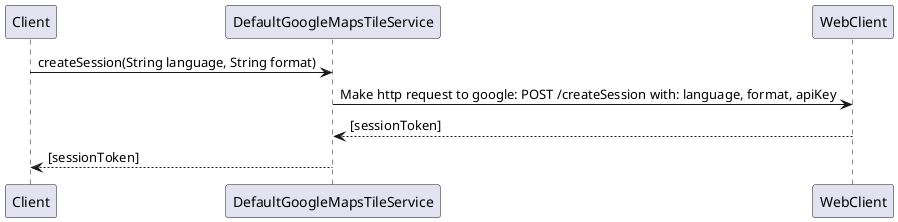 @startuml
'https://plantuml.com/sequence-diagram

!$sessionToken = "[sessionToken]"
!$tile_http_resp = "[Tile HTTP response]"

Client -> DefaultGoogleMapsTileService: createSession(String language, String format)
DefaultGoogleMapsTileService -> WebClient: Make http request to google: POST /createSession with: language, format, apiKey
WebClient --> DefaultGoogleMapsTileService: $sessionToken
DefaultGoogleMapsTileService --> Client: $sessionToken

@enduml